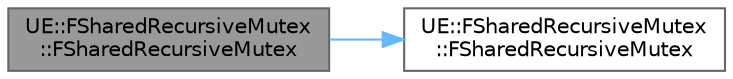 digraph "UE::FSharedRecursiveMutex::FSharedRecursiveMutex"
{
 // INTERACTIVE_SVG=YES
 // LATEX_PDF_SIZE
  bgcolor="transparent";
  edge [fontname=Helvetica,fontsize=10,labelfontname=Helvetica,labelfontsize=10];
  node [fontname=Helvetica,fontsize=10,shape=box,height=0.2,width=0.4];
  rankdir="LR";
  Node1 [id="Node000001",label="UE::FSharedRecursiveMutex\l::FSharedRecursiveMutex",height=0.2,width=0.4,color="gray40", fillcolor="grey60", style="filled", fontcolor="black",tooltip=" "];
  Node1 -> Node2 [id="edge1_Node000001_Node000002",color="steelblue1",style="solid",tooltip=" "];
  Node2 [id="Node000002",label="UE::FSharedRecursiveMutex\l::FSharedRecursiveMutex",height=0.2,width=0.4,color="grey40", fillcolor="white", style="filled",URL="$d6/dfe/classUE_1_1FSharedRecursiveMutex.html#a51682046456ec2b5e724caad1b97b0a5",tooltip=" "];
}
